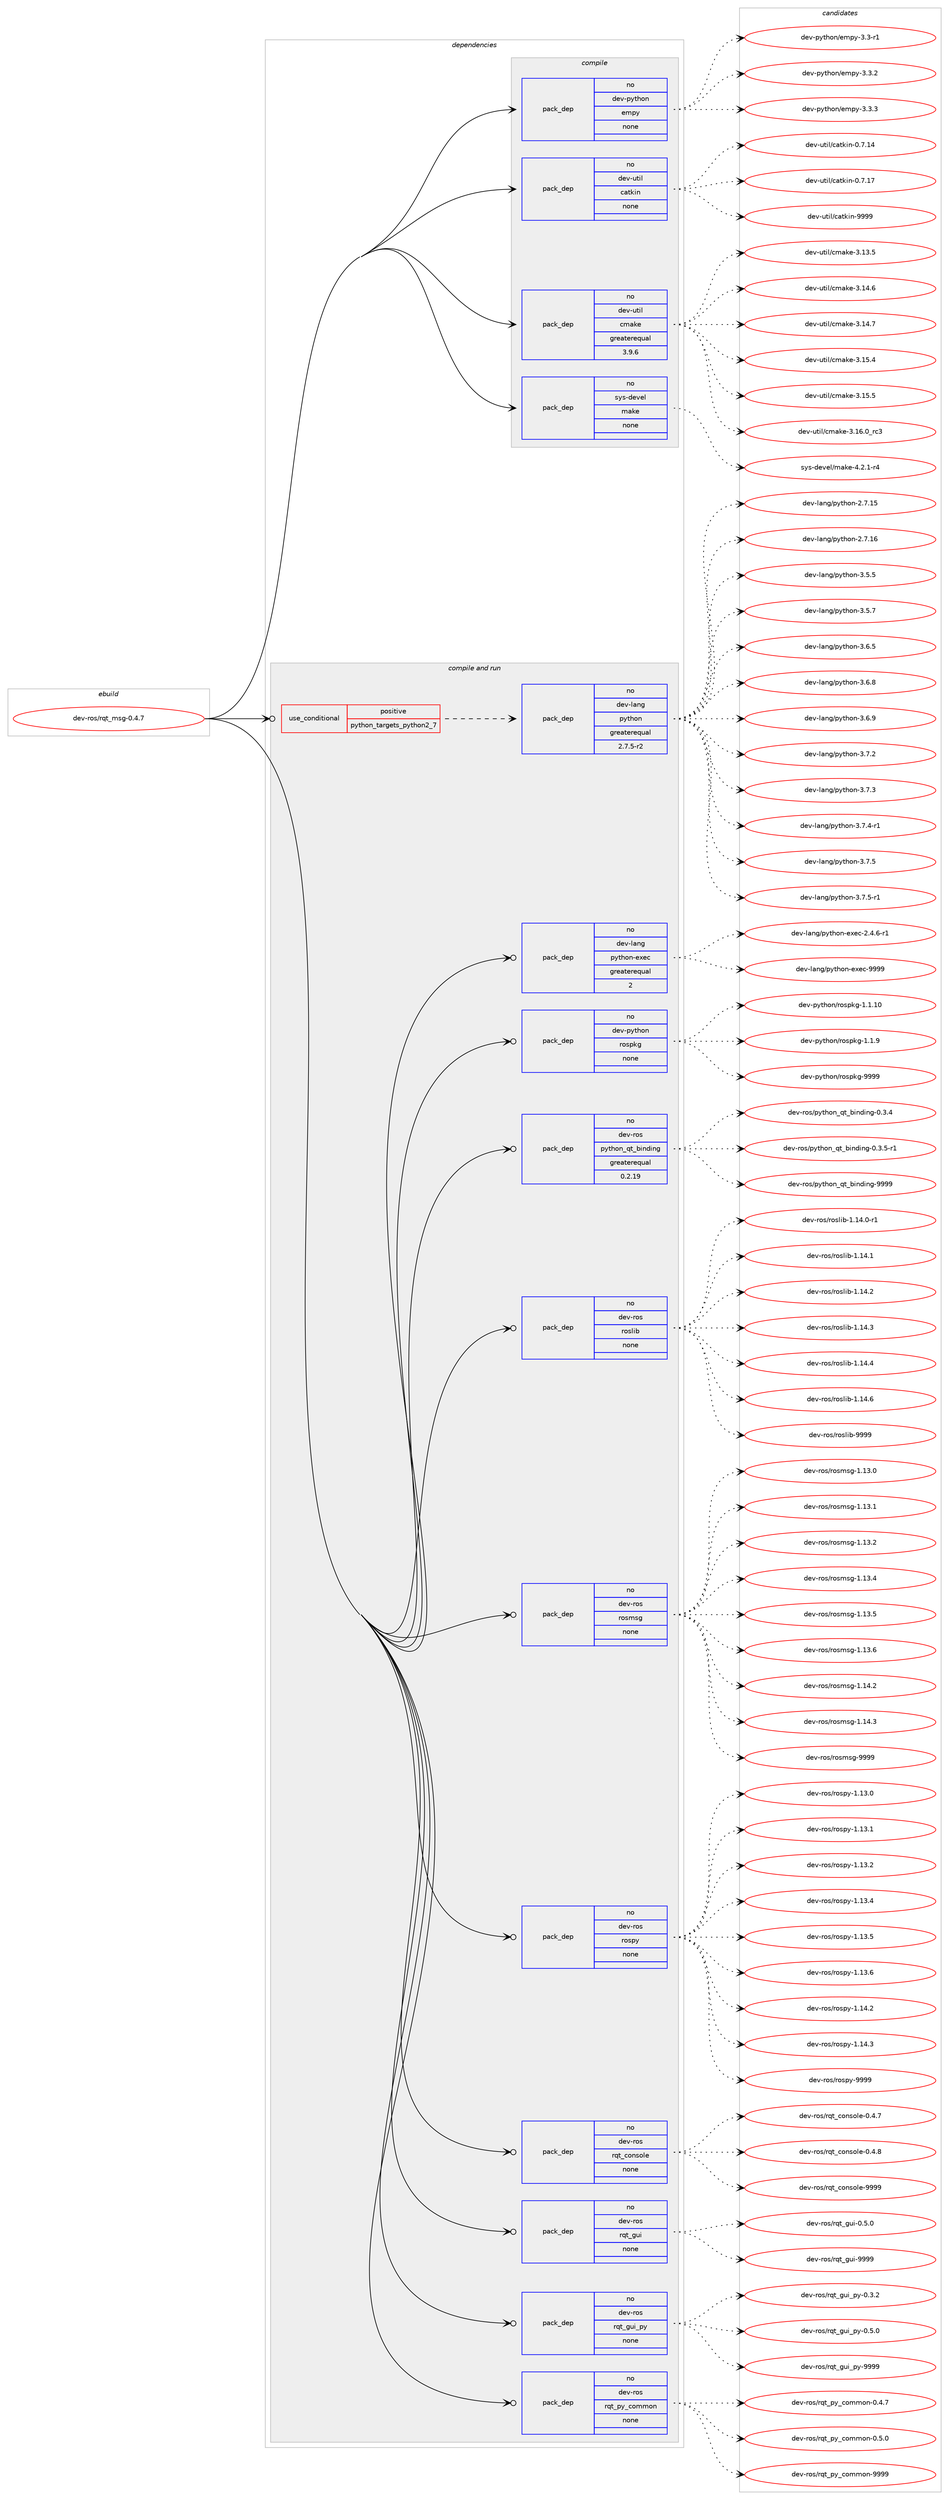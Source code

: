 digraph prolog {

# *************
# Graph options
# *************

newrank=true;
concentrate=true;
compound=true;
graph [rankdir=LR,fontname=Helvetica,fontsize=10,ranksep=1.5];#, ranksep=2.5, nodesep=0.2];
edge  [arrowhead=vee];
node  [fontname=Helvetica,fontsize=10];

# **********
# The ebuild
# **********

subgraph cluster_leftcol {
color=gray;
rank=same;
label=<<i>ebuild</i>>;
id [label="dev-ros/rqt_msg-0.4.7", color=red, width=4, href="../dev-ros/rqt_msg-0.4.7.svg"];
}

# ****************
# The dependencies
# ****************

subgraph cluster_midcol {
color=gray;
label=<<i>dependencies</i>>;
subgraph cluster_compile {
fillcolor="#eeeeee";
style=filled;
label=<<i>compile</i>>;
subgraph pack498482 {
dependency665674 [label=<<TABLE BORDER="0" CELLBORDER="1" CELLSPACING="0" CELLPADDING="4" WIDTH="220"><TR><TD ROWSPAN="6" CELLPADDING="30">pack_dep</TD></TR><TR><TD WIDTH="110">no</TD></TR><TR><TD>dev-python</TD></TR><TR><TD>empy</TD></TR><TR><TD>none</TD></TR><TR><TD></TD></TR></TABLE>>, shape=none, color=blue];
}
id:e -> dependency665674:w [weight=20,style="solid",arrowhead="vee"];
subgraph pack498483 {
dependency665675 [label=<<TABLE BORDER="0" CELLBORDER="1" CELLSPACING="0" CELLPADDING="4" WIDTH="220"><TR><TD ROWSPAN="6" CELLPADDING="30">pack_dep</TD></TR><TR><TD WIDTH="110">no</TD></TR><TR><TD>dev-util</TD></TR><TR><TD>catkin</TD></TR><TR><TD>none</TD></TR><TR><TD></TD></TR></TABLE>>, shape=none, color=blue];
}
id:e -> dependency665675:w [weight=20,style="solid",arrowhead="vee"];
subgraph pack498484 {
dependency665676 [label=<<TABLE BORDER="0" CELLBORDER="1" CELLSPACING="0" CELLPADDING="4" WIDTH="220"><TR><TD ROWSPAN="6" CELLPADDING="30">pack_dep</TD></TR><TR><TD WIDTH="110">no</TD></TR><TR><TD>dev-util</TD></TR><TR><TD>cmake</TD></TR><TR><TD>greaterequal</TD></TR><TR><TD>3.9.6</TD></TR></TABLE>>, shape=none, color=blue];
}
id:e -> dependency665676:w [weight=20,style="solid",arrowhead="vee"];
subgraph pack498485 {
dependency665677 [label=<<TABLE BORDER="0" CELLBORDER="1" CELLSPACING="0" CELLPADDING="4" WIDTH="220"><TR><TD ROWSPAN="6" CELLPADDING="30">pack_dep</TD></TR><TR><TD WIDTH="110">no</TD></TR><TR><TD>sys-devel</TD></TR><TR><TD>make</TD></TR><TR><TD>none</TD></TR><TR><TD></TD></TR></TABLE>>, shape=none, color=blue];
}
id:e -> dependency665677:w [weight=20,style="solid",arrowhead="vee"];
}
subgraph cluster_compileandrun {
fillcolor="#eeeeee";
style=filled;
label=<<i>compile and run</i>>;
subgraph cond155286 {
dependency665678 [label=<<TABLE BORDER="0" CELLBORDER="1" CELLSPACING="0" CELLPADDING="4"><TR><TD ROWSPAN="3" CELLPADDING="10">use_conditional</TD></TR><TR><TD>positive</TD></TR><TR><TD>python_targets_python2_7</TD></TR></TABLE>>, shape=none, color=red];
subgraph pack498486 {
dependency665679 [label=<<TABLE BORDER="0" CELLBORDER="1" CELLSPACING="0" CELLPADDING="4" WIDTH="220"><TR><TD ROWSPAN="6" CELLPADDING="30">pack_dep</TD></TR><TR><TD WIDTH="110">no</TD></TR><TR><TD>dev-lang</TD></TR><TR><TD>python</TD></TR><TR><TD>greaterequal</TD></TR><TR><TD>2.7.5-r2</TD></TR></TABLE>>, shape=none, color=blue];
}
dependency665678:e -> dependency665679:w [weight=20,style="dashed",arrowhead="vee"];
}
id:e -> dependency665678:w [weight=20,style="solid",arrowhead="odotvee"];
subgraph pack498487 {
dependency665680 [label=<<TABLE BORDER="0" CELLBORDER="1" CELLSPACING="0" CELLPADDING="4" WIDTH="220"><TR><TD ROWSPAN="6" CELLPADDING="30">pack_dep</TD></TR><TR><TD WIDTH="110">no</TD></TR><TR><TD>dev-lang</TD></TR><TR><TD>python-exec</TD></TR><TR><TD>greaterequal</TD></TR><TR><TD>2</TD></TR></TABLE>>, shape=none, color=blue];
}
id:e -> dependency665680:w [weight=20,style="solid",arrowhead="odotvee"];
subgraph pack498488 {
dependency665681 [label=<<TABLE BORDER="0" CELLBORDER="1" CELLSPACING="0" CELLPADDING="4" WIDTH="220"><TR><TD ROWSPAN="6" CELLPADDING="30">pack_dep</TD></TR><TR><TD WIDTH="110">no</TD></TR><TR><TD>dev-python</TD></TR><TR><TD>rospkg</TD></TR><TR><TD>none</TD></TR><TR><TD></TD></TR></TABLE>>, shape=none, color=blue];
}
id:e -> dependency665681:w [weight=20,style="solid",arrowhead="odotvee"];
subgraph pack498489 {
dependency665682 [label=<<TABLE BORDER="0" CELLBORDER="1" CELLSPACING="0" CELLPADDING="4" WIDTH="220"><TR><TD ROWSPAN="6" CELLPADDING="30">pack_dep</TD></TR><TR><TD WIDTH="110">no</TD></TR><TR><TD>dev-ros</TD></TR><TR><TD>python_qt_binding</TD></TR><TR><TD>greaterequal</TD></TR><TR><TD>0.2.19</TD></TR></TABLE>>, shape=none, color=blue];
}
id:e -> dependency665682:w [weight=20,style="solid",arrowhead="odotvee"];
subgraph pack498490 {
dependency665683 [label=<<TABLE BORDER="0" CELLBORDER="1" CELLSPACING="0" CELLPADDING="4" WIDTH="220"><TR><TD ROWSPAN="6" CELLPADDING="30">pack_dep</TD></TR><TR><TD WIDTH="110">no</TD></TR><TR><TD>dev-ros</TD></TR><TR><TD>roslib</TD></TR><TR><TD>none</TD></TR><TR><TD></TD></TR></TABLE>>, shape=none, color=blue];
}
id:e -> dependency665683:w [weight=20,style="solid",arrowhead="odotvee"];
subgraph pack498491 {
dependency665684 [label=<<TABLE BORDER="0" CELLBORDER="1" CELLSPACING="0" CELLPADDING="4" WIDTH="220"><TR><TD ROWSPAN="6" CELLPADDING="30">pack_dep</TD></TR><TR><TD WIDTH="110">no</TD></TR><TR><TD>dev-ros</TD></TR><TR><TD>rosmsg</TD></TR><TR><TD>none</TD></TR><TR><TD></TD></TR></TABLE>>, shape=none, color=blue];
}
id:e -> dependency665684:w [weight=20,style="solid",arrowhead="odotvee"];
subgraph pack498492 {
dependency665685 [label=<<TABLE BORDER="0" CELLBORDER="1" CELLSPACING="0" CELLPADDING="4" WIDTH="220"><TR><TD ROWSPAN="6" CELLPADDING="30">pack_dep</TD></TR><TR><TD WIDTH="110">no</TD></TR><TR><TD>dev-ros</TD></TR><TR><TD>rospy</TD></TR><TR><TD>none</TD></TR><TR><TD></TD></TR></TABLE>>, shape=none, color=blue];
}
id:e -> dependency665685:w [weight=20,style="solid",arrowhead="odotvee"];
subgraph pack498493 {
dependency665686 [label=<<TABLE BORDER="0" CELLBORDER="1" CELLSPACING="0" CELLPADDING="4" WIDTH="220"><TR><TD ROWSPAN="6" CELLPADDING="30">pack_dep</TD></TR><TR><TD WIDTH="110">no</TD></TR><TR><TD>dev-ros</TD></TR><TR><TD>rqt_console</TD></TR><TR><TD>none</TD></TR><TR><TD></TD></TR></TABLE>>, shape=none, color=blue];
}
id:e -> dependency665686:w [weight=20,style="solid",arrowhead="odotvee"];
subgraph pack498494 {
dependency665687 [label=<<TABLE BORDER="0" CELLBORDER="1" CELLSPACING="0" CELLPADDING="4" WIDTH="220"><TR><TD ROWSPAN="6" CELLPADDING="30">pack_dep</TD></TR><TR><TD WIDTH="110">no</TD></TR><TR><TD>dev-ros</TD></TR><TR><TD>rqt_gui</TD></TR><TR><TD>none</TD></TR><TR><TD></TD></TR></TABLE>>, shape=none, color=blue];
}
id:e -> dependency665687:w [weight=20,style="solid",arrowhead="odotvee"];
subgraph pack498495 {
dependency665688 [label=<<TABLE BORDER="0" CELLBORDER="1" CELLSPACING="0" CELLPADDING="4" WIDTH="220"><TR><TD ROWSPAN="6" CELLPADDING="30">pack_dep</TD></TR><TR><TD WIDTH="110">no</TD></TR><TR><TD>dev-ros</TD></TR><TR><TD>rqt_gui_py</TD></TR><TR><TD>none</TD></TR><TR><TD></TD></TR></TABLE>>, shape=none, color=blue];
}
id:e -> dependency665688:w [weight=20,style="solid",arrowhead="odotvee"];
subgraph pack498496 {
dependency665689 [label=<<TABLE BORDER="0" CELLBORDER="1" CELLSPACING="0" CELLPADDING="4" WIDTH="220"><TR><TD ROWSPAN="6" CELLPADDING="30">pack_dep</TD></TR><TR><TD WIDTH="110">no</TD></TR><TR><TD>dev-ros</TD></TR><TR><TD>rqt_py_common</TD></TR><TR><TD>none</TD></TR><TR><TD></TD></TR></TABLE>>, shape=none, color=blue];
}
id:e -> dependency665689:w [weight=20,style="solid",arrowhead="odotvee"];
}
subgraph cluster_run {
fillcolor="#eeeeee";
style=filled;
label=<<i>run</i>>;
}
}

# **************
# The candidates
# **************

subgraph cluster_choices {
rank=same;
color=gray;
label=<<i>candidates</i>>;

subgraph choice498482 {
color=black;
nodesep=1;
choice1001011184511212111610411111047101109112121455146514511449 [label="dev-python/empy-3.3-r1", color=red, width=4,href="../dev-python/empy-3.3-r1.svg"];
choice1001011184511212111610411111047101109112121455146514650 [label="dev-python/empy-3.3.2", color=red, width=4,href="../dev-python/empy-3.3.2.svg"];
choice1001011184511212111610411111047101109112121455146514651 [label="dev-python/empy-3.3.3", color=red, width=4,href="../dev-python/empy-3.3.3.svg"];
dependency665674:e -> choice1001011184511212111610411111047101109112121455146514511449:w [style=dotted,weight="100"];
dependency665674:e -> choice1001011184511212111610411111047101109112121455146514650:w [style=dotted,weight="100"];
dependency665674:e -> choice1001011184511212111610411111047101109112121455146514651:w [style=dotted,weight="100"];
}
subgraph choice498483 {
color=black;
nodesep=1;
choice1001011184511711610510847999711610710511045484655464952 [label="dev-util/catkin-0.7.14", color=red, width=4,href="../dev-util/catkin-0.7.14.svg"];
choice1001011184511711610510847999711610710511045484655464955 [label="dev-util/catkin-0.7.17", color=red, width=4,href="../dev-util/catkin-0.7.17.svg"];
choice100101118451171161051084799971161071051104557575757 [label="dev-util/catkin-9999", color=red, width=4,href="../dev-util/catkin-9999.svg"];
dependency665675:e -> choice1001011184511711610510847999711610710511045484655464952:w [style=dotted,weight="100"];
dependency665675:e -> choice1001011184511711610510847999711610710511045484655464955:w [style=dotted,weight="100"];
dependency665675:e -> choice100101118451171161051084799971161071051104557575757:w [style=dotted,weight="100"];
}
subgraph choice498484 {
color=black;
nodesep=1;
choice1001011184511711610510847991099710710145514649514653 [label="dev-util/cmake-3.13.5", color=red, width=4,href="../dev-util/cmake-3.13.5.svg"];
choice1001011184511711610510847991099710710145514649524654 [label="dev-util/cmake-3.14.6", color=red, width=4,href="../dev-util/cmake-3.14.6.svg"];
choice1001011184511711610510847991099710710145514649524655 [label="dev-util/cmake-3.14.7", color=red, width=4,href="../dev-util/cmake-3.14.7.svg"];
choice1001011184511711610510847991099710710145514649534652 [label="dev-util/cmake-3.15.4", color=red, width=4,href="../dev-util/cmake-3.15.4.svg"];
choice1001011184511711610510847991099710710145514649534653 [label="dev-util/cmake-3.15.5", color=red, width=4,href="../dev-util/cmake-3.15.5.svg"];
choice1001011184511711610510847991099710710145514649544648951149951 [label="dev-util/cmake-3.16.0_rc3", color=red, width=4,href="../dev-util/cmake-3.16.0_rc3.svg"];
dependency665676:e -> choice1001011184511711610510847991099710710145514649514653:w [style=dotted,weight="100"];
dependency665676:e -> choice1001011184511711610510847991099710710145514649524654:w [style=dotted,weight="100"];
dependency665676:e -> choice1001011184511711610510847991099710710145514649524655:w [style=dotted,weight="100"];
dependency665676:e -> choice1001011184511711610510847991099710710145514649534652:w [style=dotted,weight="100"];
dependency665676:e -> choice1001011184511711610510847991099710710145514649534653:w [style=dotted,weight="100"];
dependency665676:e -> choice1001011184511711610510847991099710710145514649544648951149951:w [style=dotted,weight="100"];
}
subgraph choice498485 {
color=black;
nodesep=1;
choice1151211154510010111810110847109971071014552465046494511452 [label="sys-devel/make-4.2.1-r4", color=red, width=4,href="../sys-devel/make-4.2.1-r4.svg"];
dependency665677:e -> choice1151211154510010111810110847109971071014552465046494511452:w [style=dotted,weight="100"];
}
subgraph choice498486 {
color=black;
nodesep=1;
choice10010111845108971101034711212111610411111045504655464953 [label="dev-lang/python-2.7.15", color=red, width=4,href="../dev-lang/python-2.7.15.svg"];
choice10010111845108971101034711212111610411111045504655464954 [label="dev-lang/python-2.7.16", color=red, width=4,href="../dev-lang/python-2.7.16.svg"];
choice100101118451089711010347112121116104111110455146534653 [label="dev-lang/python-3.5.5", color=red, width=4,href="../dev-lang/python-3.5.5.svg"];
choice100101118451089711010347112121116104111110455146534655 [label="dev-lang/python-3.5.7", color=red, width=4,href="../dev-lang/python-3.5.7.svg"];
choice100101118451089711010347112121116104111110455146544653 [label="dev-lang/python-3.6.5", color=red, width=4,href="../dev-lang/python-3.6.5.svg"];
choice100101118451089711010347112121116104111110455146544656 [label="dev-lang/python-3.6.8", color=red, width=4,href="../dev-lang/python-3.6.8.svg"];
choice100101118451089711010347112121116104111110455146544657 [label="dev-lang/python-3.6.9", color=red, width=4,href="../dev-lang/python-3.6.9.svg"];
choice100101118451089711010347112121116104111110455146554650 [label="dev-lang/python-3.7.2", color=red, width=4,href="../dev-lang/python-3.7.2.svg"];
choice100101118451089711010347112121116104111110455146554651 [label="dev-lang/python-3.7.3", color=red, width=4,href="../dev-lang/python-3.7.3.svg"];
choice1001011184510897110103471121211161041111104551465546524511449 [label="dev-lang/python-3.7.4-r1", color=red, width=4,href="../dev-lang/python-3.7.4-r1.svg"];
choice100101118451089711010347112121116104111110455146554653 [label="dev-lang/python-3.7.5", color=red, width=4,href="../dev-lang/python-3.7.5.svg"];
choice1001011184510897110103471121211161041111104551465546534511449 [label="dev-lang/python-3.7.5-r1", color=red, width=4,href="../dev-lang/python-3.7.5-r1.svg"];
dependency665679:e -> choice10010111845108971101034711212111610411111045504655464953:w [style=dotted,weight="100"];
dependency665679:e -> choice10010111845108971101034711212111610411111045504655464954:w [style=dotted,weight="100"];
dependency665679:e -> choice100101118451089711010347112121116104111110455146534653:w [style=dotted,weight="100"];
dependency665679:e -> choice100101118451089711010347112121116104111110455146534655:w [style=dotted,weight="100"];
dependency665679:e -> choice100101118451089711010347112121116104111110455146544653:w [style=dotted,weight="100"];
dependency665679:e -> choice100101118451089711010347112121116104111110455146544656:w [style=dotted,weight="100"];
dependency665679:e -> choice100101118451089711010347112121116104111110455146544657:w [style=dotted,weight="100"];
dependency665679:e -> choice100101118451089711010347112121116104111110455146554650:w [style=dotted,weight="100"];
dependency665679:e -> choice100101118451089711010347112121116104111110455146554651:w [style=dotted,weight="100"];
dependency665679:e -> choice1001011184510897110103471121211161041111104551465546524511449:w [style=dotted,weight="100"];
dependency665679:e -> choice100101118451089711010347112121116104111110455146554653:w [style=dotted,weight="100"];
dependency665679:e -> choice1001011184510897110103471121211161041111104551465546534511449:w [style=dotted,weight="100"];
}
subgraph choice498487 {
color=black;
nodesep=1;
choice10010111845108971101034711212111610411111045101120101994550465246544511449 [label="dev-lang/python-exec-2.4.6-r1", color=red, width=4,href="../dev-lang/python-exec-2.4.6-r1.svg"];
choice10010111845108971101034711212111610411111045101120101994557575757 [label="dev-lang/python-exec-9999", color=red, width=4,href="../dev-lang/python-exec-9999.svg"];
dependency665680:e -> choice10010111845108971101034711212111610411111045101120101994550465246544511449:w [style=dotted,weight="100"];
dependency665680:e -> choice10010111845108971101034711212111610411111045101120101994557575757:w [style=dotted,weight="100"];
}
subgraph choice498488 {
color=black;
nodesep=1;
choice100101118451121211161041111104711411111511210710345494649464948 [label="dev-python/rospkg-1.1.10", color=red, width=4,href="../dev-python/rospkg-1.1.10.svg"];
choice1001011184511212111610411111047114111115112107103454946494657 [label="dev-python/rospkg-1.1.9", color=red, width=4,href="../dev-python/rospkg-1.1.9.svg"];
choice10010111845112121116104111110471141111151121071034557575757 [label="dev-python/rospkg-9999", color=red, width=4,href="../dev-python/rospkg-9999.svg"];
dependency665681:e -> choice100101118451121211161041111104711411111511210710345494649464948:w [style=dotted,weight="100"];
dependency665681:e -> choice1001011184511212111610411111047114111115112107103454946494657:w [style=dotted,weight="100"];
dependency665681:e -> choice10010111845112121116104111110471141111151121071034557575757:w [style=dotted,weight="100"];
}
subgraph choice498489 {
color=black;
nodesep=1;
choice1001011184511411111547112121116104111110951131169598105110100105110103454846514652 [label="dev-ros/python_qt_binding-0.3.4", color=red, width=4,href="../dev-ros/python_qt_binding-0.3.4.svg"];
choice10010111845114111115471121211161041111109511311695981051101001051101034548465146534511449 [label="dev-ros/python_qt_binding-0.3.5-r1", color=red, width=4,href="../dev-ros/python_qt_binding-0.3.5-r1.svg"];
choice10010111845114111115471121211161041111109511311695981051101001051101034557575757 [label="dev-ros/python_qt_binding-9999", color=red, width=4,href="../dev-ros/python_qt_binding-9999.svg"];
dependency665682:e -> choice1001011184511411111547112121116104111110951131169598105110100105110103454846514652:w [style=dotted,weight="100"];
dependency665682:e -> choice10010111845114111115471121211161041111109511311695981051101001051101034548465146534511449:w [style=dotted,weight="100"];
dependency665682:e -> choice10010111845114111115471121211161041111109511311695981051101001051101034557575757:w [style=dotted,weight="100"];
}
subgraph choice498490 {
color=black;
nodesep=1;
choice100101118451141111154711411111510810598454946495246484511449 [label="dev-ros/roslib-1.14.0-r1", color=red, width=4,href="../dev-ros/roslib-1.14.0-r1.svg"];
choice10010111845114111115471141111151081059845494649524649 [label="dev-ros/roslib-1.14.1", color=red, width=4,href="../dev-ros/roslib-1.14.1.svg"];
choice10010111845114111115471141111151081059845494649524650 [label="dev-ros/roslib-1.14.2", color=red, width=4,href="../dev-ros/roslib-1.14.2.svg"];
choice10010111845114111115471141111151081059845494649524651 [label="dev-ros/roslib-1.14.3", color=red, width=4,href="../dev-ros/roslib-1.14.3.svg"];
choice10010111845114111115471141111151081059845494649524652 [label="dev-ros/roslib-1.14.4", color=red, width=4,href="../dev-ros/roslib-1.14.4.svg"];
choice10010111845114111115471141111151081059845494649524654 [label="dev-ros/roslib-1.14.6", color=red, width=4,href="../dev-ros/roslib-1.14.6.svg"];
choice1001011184511411111547114111115108105984557575757 [label="dev-ros/roslib-9999", color=red, width=4,href="../dev-ros/roslib-9999.svg"];
dependency665683:e -> choice100101118451141111154711411111510810598454946495246484511449:w [style=dotted,weight="100"];
dependency665683:e -> choice10010111845114111115471141111151081059845494649524649:w [style=dotted,weight="100"];
dependency665683:e -> choice10010111845114111115471141111151081059845494649524650:w [style=dotted,weight="100"];
dependency665683:e -> choice10010111845114111115471141111151081059845494649524651:w [style=dotted,weight="100"];
dependency665683:e -> choice10010111845114111115471141111151081059845494649524652:w [style=dotted,weight="100"];
dependency665683:e -> choice10010111845114111115471141111151081059845494649524654:w [style=dotted,weight="100"];
dependency665683:e -> choice1001011184511411111547114111115108105984557575757:w [style=dotted,weight="100"];
}
subgraph choice498491 {
color=black;
nodesep=1;
choice100101118451141111154711411111510911510345494649514648 [label="dev-ros/rosmsg-1.13.0", color=red, width=4,href="../dev-ros/rosmsg-1.13.0.svg"];
choice100101118451141111154711411111510911510345494649514649 [label="dev-ros/rosmsg-1.13.1", color=red, width=4,href="../dev-ros/rosmsg-1.13.1.svg"];
choice100101118451141111154711411111510911510345494649514650 [label="dev-ros/rosmsg-1.13.2", color=red, width=4,href="../dev-ros/rosmsg-1.13.2.svg"];
choice100101118451141111154711411111510911510345494649514652 [label="dev-ros/rosmsg-1.13.4", color=red, width=4,href="../dev-ros/rosmsg-1.13.4.svg"];
choice100101118451141111154711411111510911510345494649514653 [label="dev-ros/rosmsg-1.13.5", color=red, width=4,href="../dev-ros/rosmsg-1.13.5.svg"];
choice100101118451141111154711411111510911510345494649514654 [label="dev-ros/rosmsg-1.13.6", color=red, width=4,href="../dev-ros/rosmsg-1.13.6.svg"];
choice100101118451141111154711411111510911510345494649524650 [label="dev-ros/rosmsg-1.14.2", color=red, width=4,href="../dev-ros/rosmsg-1.14.2.svg"];
choice100101118451141111154711411111510911510345494649524651 [label="dev-ros/rosmsg-1.14.3", color=red, width=4,href="../dev-ros/rosmsg-1.14.3.svg"];
choice10010111845114111115471141111151091151034557575757 [label="dev-ros/rosmsg-9999", color=red, width=4,href="../dev-ros/rosmsg-9999.svg"];
dependency665684:e -> choice100101118451141111154711411111510911510345494649514648:w [style=dotted,weight="100"];
dependency665684:e -> choice100101118451141111154711411111510911510345494649514649:w [style=dotted,weight="100"];
dependency665684:e -> choice100101118451141111154711411111510911510345494649514650:w [style=dotted,weight="100"];
dependency665684:e -> choice100101118451141111154711411111510911510345494649514652:w [style=dotted,weight="100"];
dependency665684:e -> choice100101118451141111154711411111510911510345494649514653:w [style=dotted,weight="100"];
dependency665684:e -> choice100101118451141111154711411111510911510345494649514654:w [style=dotted,weight="100"];
dependency665684:e -> choice100101118451141111154711411111510911510345494649524650:w [style=dotted,weight="100"];
dependency665684:e -> choice100101118451141111154711411111510911510345494649524651:w [style=dotted,weight="100"];
dependency665684:e -> choice10010111845114111115471141111151091151034557575757:w [style=dotted,weight="100"];
}
subgraph choice498492 {
color=black;
nodesep=1;
choice100101118451141111154711411111511212145494649514648 [label="dev-ros/rospy-1.13.0", color=red, width=4,href="../dev-ros/rospy-1.13.0.svg"];
choice100101118451141111154711411111511212145494649514649 [label="dev-ros/rospy-1.13.1", color=red, width=4,href="../dev-ros/rospy-1.13.1.svg"];
choice100101118451141111154711411111511212145494649514650 [label="dev-ros/rospy-1.13.2", color=red, width=4,href="../dev-ros/rospy-1.13.2.svg"];
choice100101118451141111154711411111511212145494649514652 [label="dev-ros/rospy-1.13.4", color=red, width=4,href="../dev-ros/rospy-1.13.4.svg"];
choice100101118451141111154711411111511212145494649514653 [label="dev-ros/rospy-1.13.5", color=red, width=4,href="../dev-ros/rospy-1.13.5.svg"];
choice100101118451141111154711411111511212145494649514654 [label="dev-ros/rospy-1.13.6", color=red, width=4,href="../dev-ros/rospy-1.13.6.svg"];
choice100101118451141111154711411111511212145494649524650 [label="dev-ros/rospy-1.14.2", color=red, width=4,href="../dev-ros/rospy-1.14.2.svg"];
choice100101118451141111154711411111511212145494649524651 [label="dev-ros/rospy-1.14.3", color=red, width=4,href="../dev-ros/rospy-1.14.3.svg"];
choice10010111845114111115471141111151121214557575757 [label="dev-ros/rospy-9999", color=red, width=4,href="../dev-ros/rospy-9999.svg"];
dependency665685:e -> choice100101118451141111154711411111511212145494649514648:w [style=dotted,weight="100"];
dependency665685:e -> choice100101118451141111154711411111511212145494649514649:w [style=dotted,weight="100"];
dependency665685:e -> choice100101118451141111154711411111511212145494649514650:w [style=dotted,weight="100"];
dependency665685:e -> choice100101118451141111154711411111511212145494649514652:w [style=dotted,weight="100"];
dependency665685:e -> choice100101118451141111154711411111511212145494649514653:w [style=dotted,weight="100"];
dependency665685:e -> choice100101118451141111154711411111511212145494649514654:w [style=dotted,weight="100"];
dependency665685:e -> choice100101118451141111154711411111511212145494649524650:w [style=dotted,weight="100"];
dependency665685:e -> choice100101118451141111154711411111511212145494649524651:w [style=dotted,weight="100"];
dependency665685:e -> choice10010111845114111115471141111151121214557575757:w [style=dotted,weight="100"];
}
subgraph choice498493 {
color=black;
nodesep=1;
choice10010111845114111115471141131169599111110115111108101454846524655 [label="dev-ros/rqt_console-0.4.7", color=red, width=4,href="../dev-ros/rqt_console-0.4.7.svg"];
choice10010111845114111115471141131169599111110115111108101454846524656 [label="dev-ros/rqt_console-0.4.8", color=red, width=4,href="../dev-ros/rqt_console-0.4.8.svg"];
choice100101118451141111154711411311695991111101151111081014557575757 [label="dev-ros/rqt_console-9999", color=red, width=4,href="../dev-ros/rqt_console-9999.svg"];
dependency665686:e -> choice10010111845114111115471141131169599111110115111108101454846524655:w [style=dotted,weight="100"];
dependency665686:e -> choice10010111845114111115471141131169599111110115111108101454846524656:w [style=dotted,weight="100"];
dependency665686:e -> choice100101118451141111154711411311695991111101151111081014557575757:w [style=dotted,weight="100"];
}
subgraph choice498494 {
color=black;
nodesep=1;
choice100101118451141111154711411311695103117105454846534648 [label="dev-ros/rqt_gui-0.5.0", color=red, width=4,href="../dev-ros/rqt_gui-0.5.0.svg"];
choice1001011184511411111547114113116951031171054557575757 [label="dev-ros/rqt_gui-9999", color=red, width=4,href="../dev-ros/rqt_gui-9999.svg"];
dependency665687:e -> choice100101118451141111154711411311695103117105454846534648:w [style=dotted,weight="100"];
dependency665687:e -> choice1001011184511411111547114113116951031171054557575757:w [style=dotted,weight="100"];
}
subgraph choice498495 {
color=black;
nodesep=1;
choice10010111845114111115471141131169510311710595112121454846514650 [label="dev-ros/rqt_gui_py-0.3.2", color=red, width=4,href="../dev-ros/rqt_gui_py-0.3.2.svg"];
choice10010111845114111115471141131169510311710595112121454846534648 [label="dev-ros/rqt_gui_py-0.5.0", color=red, width=4,href="../dev-ros/rqt_gui_py-0.5.0.svg"];
choice100101118451141111154711411311695103117105951121214557575757 [label="dev-ros/rqt_gui_py-9999", color=red, width=4,href="../dev-ros/rqt_gui_py-9999.svg"];
dependency665688:e -> choice10010111845114111115471141131169510311710595112121454846514650:w [style=dotted,weight="100"];
dependency665688:e -> choice10010111845114111115471141131169510311710595112121454846534648:w [style=dotted,weight="100"];
dependency665688:e -> choice100101118451141111154711411311695103117105951121214557575757:w [style=dotted,weight="100"];
}
subgraph choice498496 {
color=black;
nodesep=1;
choice1001011184511411111547114113116951121219599111109109111110454846524655 [label="dev-ros/rqt_py_common-0.4.7", color=red, width=4,href="../dev-ros/rqt_py_common-0.4.7.svg"];
choice1001011184511411111547114113116951121219599111109109111110454846534648 [label="dev-ros/rqt_py_common-0.5.0", color=red, width=4,href="../dev-ros/rqt_py_common-0.5.0.svg"];
choice10010111845114111115471141131169511212195991111091091111104557575757 [label="dev-ros/rqt_py_common-9999", color=red, width=4,href="../dev-ros/rqt_py_common-9999.svg"];
dependency665689:e -> choice1001011184511411111547114113116951121219599111109109111110454846524655:w [style=dotted,weight="100"];
dependency665689:e -> choice1001011184511411111547114113116951121219599111109109111110454846534648:w [style=dotted,weight="100"];
dependency665689:e -> choice10010111845114111115471141131169511212195991111091091111104557575757:w [style=dotted,weight="100"];
}
}

}
